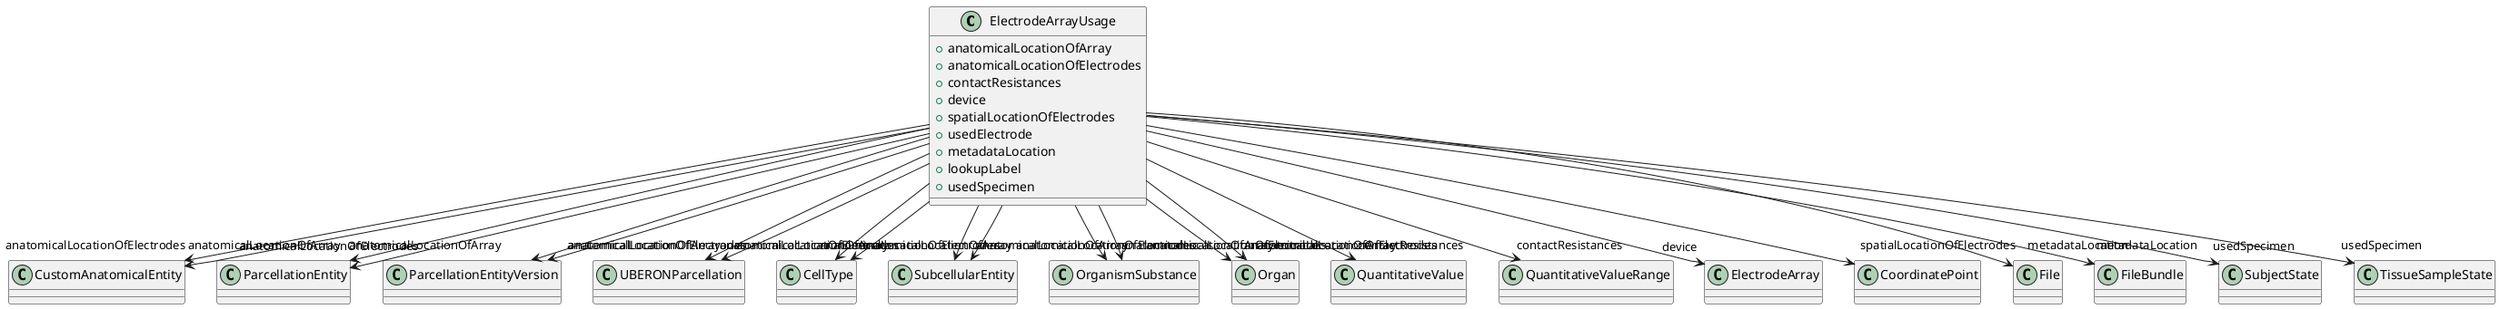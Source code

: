 @startuml
class ElectrodeArrayUsage {
+anatomicalLocationOfArray
+anatomicalLocationOfElectrodes
+contactResistances
+device
+spatialLocationOfElectrodes
+usedElectrode
+metadataLocation
+lookupLabel
+usedSpecimen

}
ElectrodeArrayUsage -d-> "anatomicalLocationOfArray" CustomAnatomicalEntity
ElectrodeArrayUsage -d-> "anatomicalLocationOfArray" ParcellationEntity
ElectrodeArrayUsage -d-> "anatomicalLocationOfArray" ParcellationEntityVersion
ElectrodeArrayUsage -d-> "anatomicalLocationOfArray" UBERONParcellation
ElectrodeArrayUsage -d-> "anatomicalLocationOfArray" CellType
ElectrodeArrayUsage -d-> "anatomicalLocationOfArray" SubcellularEntity
ElectrodeArrayUsage -d-> "anatomicalLocationOfArray" OrganismSubstance
ElectrodeArrayUsage -d-> "anatomicalLocationOfArray" Organ
ElectrodeArrayUsage -d-> "anatomicalLocationOfElectrodes" CustomAnatomicalEntity
ElectrodeArrayUsage -d-> "anatomicalLocationOfElectrodes" ParcellationEntity
ElectrodeArrayUsage -d-> "anatomicalLocationOfElectrodes" ParcellationEntityVersion
ElectrodeArrayUsage -d-> "anatomicalLocationOfElectrodes" UBERONParcellation
ElectrodeArrayUsage -d-> "anatomicalLocationOfElectrodes" CellType
ElectrodeArrayUsage -d-> "anatomicalLocationOfElectrodes" SubcellularEntity
ElectrodeArrayUsage -d-> "anatomicalLocationOfElectrodes" OrganismSubstance
ElectrodeArrayUsage -d-> "anatomicalLocationOfElectrodes" Organ
ElectrodeArrayUsage -d-> "contactResistances" QuantitativeValue
ElectrodeArrayUsage -d-> "contactResistances" QuantitativeValueRange
ElectrodeArrayUsage -d-> "device" ElectrodeArray
ElectrodeArrayUsage -d-> "spatialLocationOfElectrodes" CoordinatePoint
ElectrodeArrayUsage -d-> "metadataLocation" File
ElectrodeArrayUsage -d-> "metadataLocation" FileBundle
ElectrodeArrayUsage -d-> "usedSpecimen" SubjectState
ElectrodeArrayUsage -d-> "usedSpecimen" TissueSampleState

@enduml